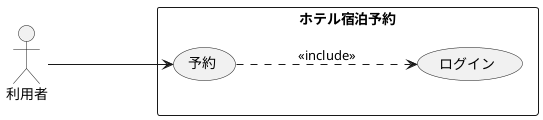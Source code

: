 @startuml 問題1
    left to right direction
    actor 利用者
    
    rectangle ホテル宿泊予約 {
        usecase 予約
        usecase ログイン
        予約 ...> ログイン:<< include >>
    }
    利用者 ---> 予約

@enduml